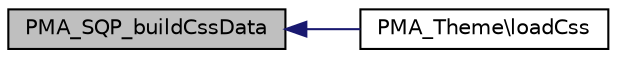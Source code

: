 digraph G
{
  edge [fontname="Helvetica",fontsize="10",labelfontname="Helvetica",labelfontsize="10"];
  node [fontname="Helvetica",fontsize="10",shape=record];
  rankdir="LR";
  Node1 [label="PMA_SQP_buildCssData",height=0.2,width=0.4,color="black", fillcolor="grey75", style="filled" fontcolor="black"];
  Node1 -> Node2 [dir="back",color="midnightblue",fontsize="10",style="solid",fontname="Helvetica"];
  Node2 [label="PMA_Theme\\loadCss",height=0.2,width=0.4,color="black", fillcolor="white", style="filled",URL="$classPMA__Theme.html#a8af7259176742ba11d2af5129ab2f0a9",tooltip="load css (send to stdout, normally the browser)"];
}
